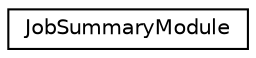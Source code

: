 digraph G
{
  edge [fontname="Helvetica",fontsize="10",labelfontname="Helvetica",labelfontsize="10"];
  node [fontname="Helvetica",fontsize="10",shape=record];
  rankdir="LR";
  Node1 [label="JobSummaryModule",height=0.2,width=0.4,color="black", fillcolor="white", style="filled",URL="$interface_job_summary_module.html"];
}
